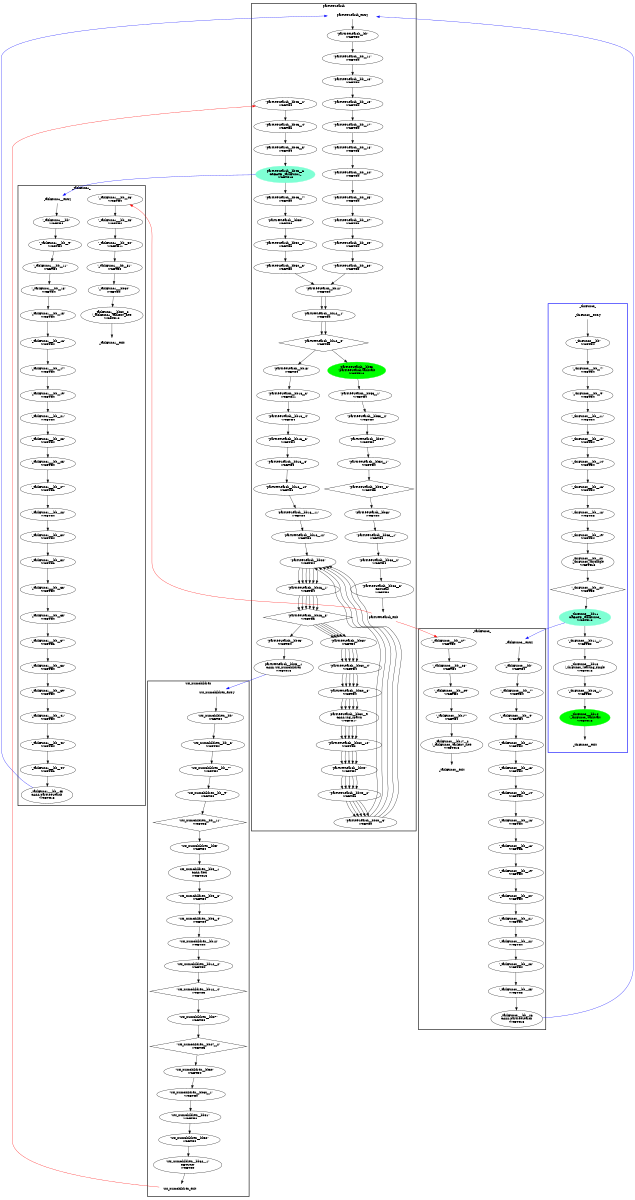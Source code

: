 digraph "CFG" {
fontsize=10;
orientation="portrait";
rankdir="TB";
size="10,8";
parTreeSearch__bb43__6 [color=aquamarine, fontsize=10, label="parTreeSearch__bb43__6\nCREATE _taskFunc1_\nWCET=13", style=filled, width="0.01"];
parTreeSearch__bb16__6 [fontsize=10, label="\"parTreeSearch__bb16__6\"\nWCET=4", width="0.01"];
parTreeSearch__bb30__10 [fontsize=10, label="\"parTreeSearch__bb30__10\"\nWCET=0", width="0.01"];
parTreeSearch__bb53__2 [fontsize=10, label="\"parTreeSearch__bb53__2\"\nWCET=0", width="0.01"];
parTreeSearch__bb__13 [fontsize=10, label="\"parTreeSearch__bb__13\"\nWCET=4", width="0.01"];
parTreeSearch__bb__27 [fontsize=10, label="\"parTreeSearch__bb__27\"\nWCET=8", width="0.01"];
parTreeSearch__bb40__3 [fontsize=10, label="\"parTreeSearch__bb40__3\"\nWCET=0", width="0.01"];
parTreeSearch__bb30__9 [fontsize=10, label="parTreeSearch__bb30__9\nCALL rng_spawn\nWCET=17", width="0.01"];
parTreeSearch_entry [color="white", fontsize=10, height="0.01", label="parTreeSearch_entry", width="0.01"];
parTreeSearch__bb__24 [fontsize=10, label="\"parTreeSearch__bb__24\"\nWCET=4", width="0.01"];
parTreeSearch__bb30 [fontsize=10, label="\"parTreeSearch__bb30\"\nWCET=4", width="0.01"];
parTreeSearch__bb43__4 [fontsize=10, label="\"parTreeSearch__bb43__4\"\nWCET=6", width="0.01"];
parTreeSearch__bb__11 [fontsize=10, label="\"parTreeSearch__bb__11\"\nWCET=4", width="0.01"];
parTreeSearch__bb43__7 [fontsize=10, label="\"parTreeSearch__bb43__7\"\nWCET=0", width="0.01"];
parTreeSearch__bb30__4 [fontsize=10, label="\"parTreeSearch__bb30__4\"\nWCET=4", width="0.01"];
parTreeSearch__bb__15 [fontsize=10, label="\"parTreeSearch__bb__15\"\nWCET=4", width="0.01"];
parTreeSearch__bb50__3 [fontsize=10, label="\"parTreeSearch__bb50__3\"\nWCET=0", width="0.01"];
parTreeSearch__bb__18 [fontsize=10, label="\"parTreeSearch__bb__18\"\nWCET=8", width="0.01"];
parTreeSearch__bb53 [color=green, fontsize=10, label="parTreeSearch__bb53\n(parTreeSearch)taskwait\nWCET=13", style=filled, width="0.01"];
parTreeSearch__bb16 [fontsize=10, label="\"parTreeSearch__bb16\"\nWCET=4", width="0.01"];
parTreeSearch__bb54__1 [fontsize=10, label="\"parTreeSearch__bb54__1\"\nWCET=4", width="0.01"];
parTreeSearch__bb26 [fontsize=10, label="\"parTreeSearch__bb26\"\nWCET=4", width="0.01"];
parTreeSearch__bb [fontsize=10, label="\"parTreeSearch__bb\"\nWCET=4", width="0.01"];
parTreeSearch_exit [color="white", fontsize=10, label="parTreeSearch_exit", width="0.01"];
parTreeSearch__bb12 [fontsize=10, label="\"parTreeSearch__bb12\"\nWCET=4", width="0.01"];
parTreeSearch__bb16__3 [fontsize=10, label="\"parTreeSearch__bb16__3\"\nWCET=11", width="0.01"];
parTreeSearch__bb26__1 [fontsize=10, label="\"parTreeSearch__bb26__1\"\nWCET=4", width="0.01"];
parTreeSearch__bb43 [fontsize=10, label="\"parTreeSearch__bb43\"\nWCET=4", width="0.01"];
parTreeSearch__bb40__2 [fontsize=10, label="\"parTreeSearch__bb40__2\"\nWCET=6", width="0.01"];
parTreeSearch__bb68 [fontsize=10, label="\"parTreeSearch__bb68\"\nWCET=4", width="0.01"];
parTreeSearch__bb50__2 [fontsize=10, label="\"parTreeSearch__bb50__2\"\nWCET=6", width="0.01"];
parTreeSearch__bb43__2 [fontsize=10, label="\"parTreeSearch__bb43__2\"\nWCET=4", width="0.01"];
parTreeSearch__bb16__12 [fontsize=10, label="\"parTreeSearch__bb16__12\"\nWCET=0", width="0.01"];
parTreeSearch__bb12__1 [fontsize=10, label="\"parTreeSearch__bb12__1\"\nWCET=4", width="0.01"];
parTreeSearch__bb26__3 [fontsize=10, label="\"parTreeSearch__bb26__3\"\nWCET=5", shape=diamond, width="0.01"];
parTreeSearch__bb12__3 [fontsize=10, label="\"parTreeSearch__bb12__3\"\nWCET=5", shape=diamond, width="0.01"];
parTreeSearch__bb16__11 [fontsize=10, label="\"parTreeSearch__bb16__11\"\nWCET=4", width="0.01"];
parTreeSearch__bb53__1 [fontsize=10, label="\"parTreeSearch__bb53__1\"\nWCET=4", width="0.01"];
parTreeSearch__bb16__4 [fontsize=10, label="\"parTreeSearch__bb16__4\"\nWCET=4", width="0.01"];
parTreeSearch__bb68__2 [fontsize=10, label="\"parTreeSearch__bb68__2\"\nWCET=4", width="0.01"];
parTreeSearch__bb43__1 [fontsize=10, label="parTreeSearch__bb43__1\nCALL uts_numChildren\nWCET=13", width="0.01"];
parTreeSearch__bb__29 [fontsize=10, label="\"parTreeSearch__bb__29\"\nWCET=4", width="0.01"];
parTreeSearch__bb__25 [fontsize=10, label="\"parTreeSearch__bb__25\"\nWCET=4", width="0.01"];
parTreeSearch__bb43__5 [fontsize=10, label="\"parTreeSearch__bb43__5\"\nWCET=4", width="0.01"];
parTreeSearch__bb__30 [fontsize=10, label="\"parTreeSearch__bb__30\"\nWCET=0", width="0.01"];
parTreeSearch__bb68__1 [fontsize=10, label="\"parTreeSearch__bb68__1\"\nWCET=4", width="0.01"];
parTreeSearch__bb16__10 [fontsize=10, label="\"parTreeSearch__bb16__10\"\nWCET=6", width="0.01"];
parTreeSearch__bb50 [fontsize=10, label="\"parTreeSearch__bb50\"\nWCET=4", width="0.01"];
parTreeSearch__bb30__8 [fontsize=10, label="\"parTreeSearch__bb30__8\"\nWCET=4", width="0.01"];
parTreeSearch__bb40 [fontsize=10, label="\"parTreeSearch__bb40\"\nWCET=4", width="0.01"];
parTreeSearch__bb54 [fontsize=10, label="\"parTreeSearch__bb54\"\nWCET=4", width="0.01"];
parTreeSearch__bb68__3 [fontsize=10, label="\"parTreeSearch__bb68__3\"\nRETURN\nWCET=0", width="0.01"];
parTreeSearch__bb54__3 [fontsize=10, label="\"parTreeSearch__bb54__3\"\nWCET=5", shape=diamond, width="0.01"];
parTreeSearch__bb16__8 [fontsize=10, label="\"parTreeSearch__bb16__8\"\nWCET=4", width="0.01"];
parTreeSearch__bb__17 [fontsize=10, label="\"parTreeSearch__bb__17\"\nWCET=4", width="0.01"];
_taskFunc0___bb__22 [fontsize=10, label="\"_taskFunc0___bb__22\"\nWCET=4", width="0.01"];
_taskFunc0___bb__23 [fontsize=10, label="\"_taskFunc0___bb__23\"\nWCET=4", width="0.01"];
_taskFunc0___bb__19 [fontsize=10, label="\"_taskFunc0___bb__19\"\nWCET=4", width="0.01"];
_taskFunc0___bb__11 [fontsize=10, label="\"_taskFunc0___bb__11\"\nWCET=4", width="0.01"];
_taskFunc0___bb__21 [fontsize=10, label="\"_taskFunc0___bb__21\"\nWCET=4", width="0.01"];
_taskFunc0___bb__27 [fontsize=10, label="\"_taskFunc0___bb__27\"\nWCET=4", width="0.01"];
_taskFunc0___bb__28 [fontsize=10, label="\"_taskFunc0___bb__28\"\nWCET=4", width="0.01"];
_taskFunc0___bb__25 [fontsize=10, label="\"_taskFunc0___bb__25\"\nWCET=6", width="0.01"];
_taskFunc0___bb__7 [fontsize=10, label="\"_taskFunc0___bb__7\"\nWCET=4", width="0.01"];
_taskFunc0___bb__16 [fontsize=10, label="\"_taskFunc0___bb__16\"\nWCET=4", width="0.01"];
_taskFunc0___bb__18 [fontsize=10, label="\"_taskFunc0___bb__18\"\nWCET=6", width="0.01"];
_taskFunc0___bb__29 [fontsize=10, label="\"_taskFunc0___bb__29\"\nWCET=0", width="0.01"];
_taskFunc0___bb17__2 [fontsize=10, label="_taskFunc0___bb17__2\n(_taskFunc0_)taskenv_free\nWCET=13", width="0.01"];
_taskFunc0___bb__20 [fontsize=10, label="\"_taskFunc0___bb__20\"\nWCET=4", width="0.01"];
_taskFunc0___bb17 [fontsize=10, label="\"_taskFunc0___bb17\"\nWCET=4", width="0.01"];
_taskFunc0___bb__14 [fontsize=10, label="\"_taskFunc0___bb__14\"\nWCET=4", width="0.01"];
_taskFunc0___bb__9 [fontsize=10, label="\"_taskFunc0___bb__9\"\nWCET=4", width="0.01"];
_taskFunc0___bb__26 [fontsize=10, label="_taskFunc0___bb__26\nCALL parTreeSearch\nWCET=13", width="0.01"];
_taskFunc0___bb__13 [fontsize=10, label="\"_taskFunc0___bb__13\"\nWCET=4", width="0.01"];
_taskFunc0___bb [fontsize=10, label="\"_taskFunc0___bb\"\nWCET=4", width="0.01"];
_taskFunc0__exit [color="white", fontsize=10, label="_taskFunc0__exit", width="0.01"];
_taskFunc0__entry [color="white", fontsize=10, height="0.01", label="_taskFunc0__entry", width="0.01"];
_thrFunc0___bb__19 [fontsize=10, label="\"_thrFunc0___bb__19\"\nWCET=4", width="0.01"];
_thrFunc0___bb__13 [fontsize=10, label="\"_thrFunc0___bb__13\"\nWCET=4", width="0.01"];
_thrFunc0___bb__16 [fontsize=10, label="\"_thrFunc0___bb__16\"\nWCET=4", width="0.01"];
_thrFunc0___bb__14 [fontsize=10, label="\"_thrFunc0___bb__14\"\nWCET=4", width="0.01"];
_thrFunc0___bb11__1 [fontsize=10, label="\"_thrFunc0___bb11__1\"\nWCET=0", width="0.01"];
_thrFunc0___bb13__1 [fontsize=10, label="\"_thrFunc0___bb13__1\"\nWCET=0", width="0.01"];
_thrFunc0__exit [color="white", fontsize=10, label="_thrFunc0__exit", width="0.01"];
_thrFunc0___bb13 [fontsize=10, label="_thrFunc0___bb13\n(_thrFunc0_)leaving_single\nWCET=13", width="0.01"];
_thrFunc0___bb__9 [fontsize=10, label="\"_thrFunc0___bb__9\"\nWCET=4", width="0.01"];
_thrFunc0___bb11 [color=aquamarine, fontsize=10, label="_thrFunc0___bb11\nCREATE _taskFunc0_\nWCET=13", style=filled, width="0.01"];
_thrFunc0___bb__18 [fontsize=10, label="\"_thrFunc0___bb__18\"\nWCET=6", width="0.01"];
_thrFunc0___bb__7 [fontsize=10, label="\"_thrFunc0___bb__7\"\nWCET=4", width="0.01"];
_thrFunc0___bb [fontsize=10, label="\"_thrFunc0___bb\"\nWCET=4", width="0.01"];
_thrFunc0___bb__11 [fontsize=10, label="\"_thrFunc0___bb__11\"\nWCET=4", width="0.01"];
_thrFunc0__entry [color="white", fontsize=10, height="0.01", label="_thrFunc0__entry", width="0.01"];
_thrFunc0___bb__22 [fontsize=10, label="\"_thrFunc0___bb__22\"\nWCET=5", shape=diamond, width="0.01"];
_thrFunc0___bb__20 [fontsize=10, label="_thrFunc0___bb__20\n(_thrFunc0_)mysingle\nWCET=13", width="0.01"];
_thrFunc0___bb14 [color=green, fontsize=10, label="_thrFunc0___bb14\n(_thrFunc0_)taskwait\nWCET=13", style=filled, width="0.01"];
_taskFunc1___bb__16 [fontsize=10, label="\"_taskFunc1___bb__16\"\nWCET=4", width="0.01"];
_taskFunc1___bb__25 [fontsize=10, label="\"_taskFunc1___bb__25\"\nWCET=4", width="0.01"];
_taskFunc1___bb [fontsize=10, label="\"_taskFunc1___bb\"\nWCET=4", width="0.01"];
_taskFunc1___bb__37 [fontsize=10, label="\"_taskFunc1___bb__37\"\nWCET=6", width="0.01"];
_taskFunc1___bb__23 [fontsize=10, label="\"_taskFunc1___bb__23\"\nWCET=4", width="0.01"];
_taskFunc1___bb__46 [fontsize=10, label="\"_taskFunc1___bb__46\"\nWCET=4", width="0.01"];
_taskFunc1___bb__51 [fontsize=10, label="\"_taskFunc1___bb__51\"\nWCET=0", width="0.01"];
_taskFunc1___bb__28 [fontsize=10, label="\"_taskFunc1___bb__28\"\nWCET=4", width="0.01"];
_taskFunc1___bb__42 [fontsize=10, label="\"_taskFunc1___bb__42\"\nWCET=4", width="0.01"];
_taskFunc1___bb__45 [fontsize=10, label="_taskFunc1___bb__45\nCALL parTreeSearch\nWCET=15", width="0.01"];
_taskFunc1___bb30__2 [fontsize=10, label="_taskFunc1___bb30__2\n(_taskFunc1_)taskenv_free\nWCET=13", width="0.01"];
_taskFunc1__entry [color="white", fontsize=10, height="0.01", label="_taskFunc1__entry", width="0.01"];
_taskFunc1___bb30 [fontsize=10, label="\"_taskFunc1___bb30\"\nWCET=4", width="0.01"];
_taskFunc1__exit [color="white", fontsize=10, label="_taskFunc1__exit", width="0.01"];
_taskFunc1___bb__21 [fontsize=10, label="\"_taskFunc1___bb__21\"\nWCET=4", width="0.01"];
_taskFunc1___bb__19 [fontsize=10, label="\"_taskFunc1___bb__19\"\nWCET=4", width="0.01"];
_taskFunc1___bb__35 [fontsize=10, label="\"_taskFunc1___bb__35\"\nWCET=4", width="0.01"];
_taskFunc1___bb__15 [fontsize=10, label="\"_taskFunc1___bb__15\"\nWCET=4", width="0.01"];
_taskFunc1___bb__44 [fontsize=10, label="\"_taskFunc1___bb__44\"\nWCET=6", width="0.01"];
_taskFunc1___bb__17 [fontsize=10, label="\"_taskFunc1___bb__17\"\nWCET=4", width="0.01"];
_taskFunc1___bb__41 [fontsize=10, label="\"_taskFunc1___bb__41\"\nWCET=4", width="0.01"];
_taskFunc1___bb__38 [fontsize=10, label="\"_taskFunc1___bb__38\"\nWCET=4", width="0.01"];
_taskFunc1___bb__11 [fontsize=10, label="\"_taskFunc1___bb__11\"\nWCET=4", width="0.01"];
_taskFunc1___bb__13 [fontsize=10, label="\"_taskFunc1___bb__13\"\nWCET=4", width="0.01"];
_taskFunc1___bb__39 [fontsize=10, label="\"_taskFunc1___bb__39\"\nWCET=4", width="0.01"];
_taskFunc1___bb__50 [fontsize=10, label="\"_taskFunc1___bb__50\"\nWCET=11", width="0.01"];
_taskFunc1___bb__33 [fontsize=10, label="\"_taskFunc1___bb__33\"\nWCET=4", width="0.01"];
_taskFunc1___bb__32 [fontsize=10, label="\"_taskFunc1___bb__32\"\nWCET=6", width="0.01"];
_taskFunc1___bb__48 [fontsize=10, label="\"_taskFunc1___bb__48\"\nWCET=4", width="0.01"];
_taskFunc1___bb__30 [fontsize=10, label="\"_taskFunc1___bb__30\"\nWCET=4", width="0.01"];
_taskFunc1___bb__9 [fontsize=10, label="\"_taskFunc1___bb__9\"\nWCET=4", width="0.01"];
_taskFunc1___bb__27 [fontsize=10, label="\"_taskFunc1___bb__27\"\nWCET=6", width="0.01"];
uts_numChildren__bb31 [fontsize=10, label="\"uts_numChildren__bb31\"\nWCET=0", width="0.01"];
uts_numChildren_entry [color="white", fontsize=10, height="0.01", label="uts_numChildren_entry", width="0.01"];
uts_numChildren__bb12__4 [fontsize=10, label="\"uts_numChildren__bb12__4\"\nWCET=5", shape=diamond, width="0.01"];
uts_numChildren_exit [color="white", fontsize=10, label="uts_numChildren_exit", width="0.01"];
uts_numChildren__bb5__3 [fontsize=10, label="\"uts_numChildren__bb5__3\"\nWCET=4", width="0.01"];
uts_numChildren__bb5__4 [fontsize=10, label="\"uts_numChildren__bb5__4\"\nWCET=0", width="0.01"];
uts_numChildren__bb__7 [fontsize=10, label="\"uts_numChildren__bb__7\"\nWCET=4", width="0.01"];
uts_numChildren__bb30 [fontsize=10, label="\"uts_numChildren__bb30\"\nWCET=4", width="0.01"];
uts_numChildren__bb30__1 [fontsize=10, label="\"uts_numChildren__bb30__1\"\nWCET=0", width="0.01"];
uts_numChildren__bb27__2 [fontsize=10, label="\"uts_numChildren__bb27__2\"\nWCET=5", shape=diamond, width="0.01"];
uts_numChildren__bb12__2 [fontsize=10, label="\"uts_numChildren__bb12__2\"\nWCET=4", width="0.01"];
uts_numChildren__bb5__1 [fontsize=10, label="uts_numChildren__bb5__1\nCALL floor\nWCET=13", width="0.01"];
uts_numChildren__bb [fontsize=10, label="\"uts_numChildren__bb\"\nWCET=4", width="0.01"];
uts_numChildren__bb5 [fontsize=10, label="\"uts_numChildren__bb5\"\nWCET=4", width="0.01"];
uts_numChildren__bb__11 [fontsize=10, label="\"uts_numChildren__bb__11\"\nWCET=5", shape=diamond, width="0.01"];
uts_numChildren__bb32 [fontsize=10, label="\"uts_numChildren__bb32\"\nWCET=4", width="0.01"];
uts_numChildren__bb__6 [fontsize=10, label="\"uts_numChildren__bb__6\"\nWCET=4", width="0.01"];
uts_numChildren__bb12 [fontsize=10, label="\"uts_numChildren__bb12\"\nWCET=4", width="0.01"];
uts_numChildren__bb27 [fontsize=10, label="\"uts_numChildren__bb27\"\nWCET=4", width="0.01"];
uts_numChildren__bb32__1 [fontsize=10, label="\"uts_numChildren__bb32__1\"\nRETURN\nWCET=0", width="0.01"];
uts_numChildren__bb__9 [fontsize=10, label="\"uts_numChildren__bb__9\"\nWCET=4", width="0.01"];
parTreeSearch__bb43__6 -> parTreeSearch__bb43__7  [key=0];
parTreeSearch__bb43__6 -> _taskFunc1__entry  [color=blue, key=0];
parTreeSearch__bb16__6 -> parTreeSearch__bb16__8  [key=0];
parTreeSearch__bb30__10 -> parTreeSearch__bb40  [key=0];
parTreeSearch__bb30__10 -> parTreeSearch__bb40  [key=1];
parTreeSearch__bb30__10 -> parTreeSearch__bb40  [key=2];
parTreeSearch__bb30__10 -> parTreeSearch__bb40  [key=3];
parTreeSearch__bb30__10 -> parTreeSearch__bb40  [key=4];
parTreeSearch__bb53__2 -> parTreeSearch__bb54  [key=0];
parTreeSearch__bb__13 -> parTreeSearch__bb__15  [key=0];
parTreeSearch__bb__27 -> parTreeSearch__bb__29  [key=0];
parTreeSearch__bb40__3 -> parTreeSearch__bb26  [key=0];
parTreeSearch__bb40__3 -> parTreeSearch__bb26  [key=1];
parTreeSearch__bb40__3 -> parTreeSearch__bb26  [key=2];
parTreeSearch__bb40__3 -> parTreeSearch__bb26  [key=3];
parTreeSearch__bb40__3 -> parTreeSearch__bb26  [key=4];
parTreeSearch__bb30__9 -> parTreeSearch__bb30__10  [key=0];
parTreeSearch__bb30__9 -> parTreeSearch__bb30__10  [key=1];
parTreeSearch__bb30__9 -> parTreeSearch__bb30__10  [key=2];
parTreeSearch__bb30__9 -> parTreeSearch__bb30__10  [key=3];
parTreeSearch__bb30__9 -> parTreeSearch__bb30__10  [key=4];
parTreeSearch_entry -> parTreeSearch__bb  [key=0];
parTreeSearch__bb__24 -> parTreeSearch__bb__25  [key=0];
parTreeSearch__bb30 -> parTreeSearch__bb30__4  [key=0];
parTreeSearch__bb30 -> parTreeSearch__bb30__4  [key=1];
parTreeSearch__bb30 -> parTreeSearch__bb30__4  [key=2];
parTreeSearch__bb30 -> parTreeSearch__bb30__4  [key=3];
parTreeSearch__bb30 -> parTreeSearch__bb30__4  [key=4];
parTreeSearch__bb43__4 -> parTreeSearch__bb43__5  [key=0];
parTreeSearch__bb__11 -> parTreeSearch__bb__13  [key=0];
parTreeSearch__bb43__7 -> parTreeSearch__bb50  [key=0];
parTreeSearch__bb30__4 -> parTreeSearch__bb30__8  [key=0];
parTreeSearch__bb30__4 -> parTreeSearch__bb30__8  [key=1];
parTreeSearch__bb30__4 -> parTreeSearch__bb30__8  [key=2];
parTreeSearch__bb30__4 -> parTreeSearch__bb30__8  [key=3];
parTreeSearch__bb30__4 -> parTreeSearch__bb30__8  [key=4];
parTreeSearch__bb__15 -> parTreeSearch__bb__17  [key=0];
parTreeSearch__bb50__3 -> parTreeSearch__bb12  [key=0];
parTreeSearch__bb__18 -> parTreeSearch__bb__24  [key=0];
parTreeSearch__bb53 -> parTreeSearch__bb53__1  [key=0];
parTreeSearch__bb16 -> parTreeSearch__bb16__3  [key=0];
parTreeSearch__bb54__1 -> parTreeSearch__bb54__3  [key=0];
parTreeSearch__bb26 -> parTreeSearch__bb26__1  [key=0];
parTreeSearch__bb26 -> parTreeSearch__bb26__1  [key=1];
parTreeSearch__bb26 -> parTreeSearch__bb26__1  [key=2];
parTreeSearch__bb26 -> parTreeSearch__bb26__1  [key=3];
parTreeSearch__bb26 -> parTreeSearch__bb26__1  [key=4];
parTreeSearch__bb26 -> parTreeSearch__bb26__1  [key=5];
parTreeSearch__bb -> parTreeSearch__bb__11  [key=0];
parTreeSearch_exit -> _taskFunc0___bb__27  [color=red, key=0];
parTreeSearch_exit -> _taskFunc1___bb__46  [color=red, key=0];
parTreeSearch__bb12 -> parTreeSearch__bb12__1  [key=0];
parTreeSearch__bb12 -> parTreeSearch__bb12__1  [key=1];
parTreeSearch__bb16__3 -> parTreeSearch__bb16__4  [key=0];
parTreeSearch__bb26__1 -> parTreeSearch__bb26__3  [key=0];
parTreeSearch__bb26__1 -> parTreeSearch__bb26__3  [key=1];
parTreeSearch__bb26__1 -> parTreeSearch__bb26__3  [key=2];
parTreeSearch__bb26__1 -> parTreeSearch__bb26__3  [key=3];
parTreeSearch__bb26__1 -> parTreeSearch__bb26__3  [key=4];
parTreeSearch__bb26__1 -> parTreeSearch__bb26__3  [key=5];
parTreeSearch__bb43 -> parTreeSearch__bb43__1  [key=0];
parTreeSearch__bb40__2 -> parTreeSearch__bb40__3  [key=0];
parTreeSearch__bb40__2 -> parTreeSearch__bb40__3  [key=1];
parTreeSearch__bb40__2 -> parTreeSearch__bb40__3  [key=2];
parTreeSearch__bb40__2 -> parTreeSearch__bb40__3  [key=3];
parTreeSearch__bb40__2 -> parTreeSearch__bb40__3  [key=4];
parTreeSearch__bb68 -> parTreeSearch__bb68__1  [key=0];
parTreeSearch__bb50__2 -> parTreeSearch__bb50__3  [key=0];
parTreeSearch__bb43__2 -> parTreeSearch__bb43__4  [key=0];
parTreeSearch__bb16__12 -> parTreeSearch__bb26  [key=0];
parTreeSearch__bb12__1 -> parTreeSearch__bb12__3  [key=0];
parTreeSearch__bb12__1 -> parTreeSearch__bb12__3  [key=1];
parTreeSearch__bb26__3 -> parTreeSearch__bb30  [key=0];
parTreeSearch__bb26__3 -> parTreeSearch__bb30  [key=1];
parTreeSearch__bb26__3 -> parTreeSearch__bb30  [key=2];
parTreeSearch__bb26__3 -> parTreeSearch__bb30  [key=3];
parTreeSearch__bb26__3 -> parTreeSearch__bb30  [key=4];
parTreeSearch__bb26__3 -> parTreeSearch__bb43  [key=0];
parTreeSearch__bb12__3 -> parTreeSearch__bb16  [key=0];
parTreeSearch__bb12__3 -> parTreeSearch__bb53  [key=0];
parTreeSearch__bb16__11 -> parTreeSearch__bb16__12  [key=0];
parTreeSearch__bb53__1 -> parTreeSearch__bb53__2  [key=0];
parTreeSearch__bb16__4 -> parTreeSearch__bb16__6  [key=0];
parTreeSearch__bb68__2 -> parTreeSearch__bb68__3  [key=0];
parTreeSearch__bb43__1 -> uts_numChildren_entry  [color=blue, key=0];
parTreeSearch__bb__29 -> parTreeSearch__bb__30  [key=0];
parTreeSearch__bb__25 -> parTreeSearch__bb__27  [key=0];
parTreeSearch__bb43__5 -> parTreeSearch__bb43__6  [key=0];
parTreeSearch__bb__30 -> parTreeSearch__bb12  [key=0];
parTreeSearch__bb68__1 -> parTreeSearch__bb68__2  [key=0];
parTreeSearch__bb16__10 -> parTreeSearch__bb16__11  [key=0];
parTreeSearch__bb50 -> parTreeSearch__bb50__2  [key=0];
parTreeSearch__bb30__8 -> parTreeSearch__bb30__9  [key=0];
parTreeSearch__bb30__8 -> parTreeSearch__bb30__9  [key=1];
parTreeSearch__bb30__8 -> parTreeSearch__bb30__9  [key=2];
parTreeSearch__bb30__8 -> parTreeSearch__bb30__9  [key=3];
parTreeSearch__bb30__8 -> parTreeSearch__bb30__9  [key=4];
parTreeSearch__bb40 -> parTreeSearch__bb40__2  [key=0];
parTreeSearch__bb40 -> parTreeSearch__bb40__2  [key=1];
parTreeSearch__bb40 -> parTreeSearch__bb40__2  [key=2];
parTreeSearch__bb40 -> parTreeSearch__bb40__2  [key=3];
parTreeSearch__bb40 -> parTreeSearch__bb40__2  [key=4];
parTreeSearch__bb54 -> parTreeSearch__bb54__1  [key=0];
parTreeSearch__bb68__3 -> parTreeSearch_exit  [key=0];
parTreeSearch__bb54__3 -> parTreeSearch__bb68  [key=0];
parTreeSearch__bb16__8 -> parTreeSearch__bb16__10  [key=0];
parTreeSearch__bb__17 -> parTreeSearch__bb__18  [key=0];
_taskFunc0___bb__22 -> _taskFunc0___bb__23  [key=0];
_taskFunc0___bb__23 -> _taskFunc0___bb__25  [key=0];
_taskFunc0___bb__19 -> _taskFunc0___bb__20  [key=0];
_taskFunc0___bb__11 -> _taskFunc0___bb__13  [key=0];
_taskFunc0___bb__21 -> _taskFunc0___bb__22  [key=0];
_taskFunc0___bb__27 -> _taskFunc0___bb__28  [key=0];
_taskFunc0___bb__28 -> _taskFunc0___bb__29  [key=0];
_taskFunc0___bb__25 -> _taskFunc0___bb__26  [key=0];
_taskFunc0___bb__7 -> _taskFunc0___bb__9  [key=0];
_taskFunc0___bb__16 -> _taskFunc0___bb__18  [key=0];
_taskFunc0___bb__18 -> _taskFunc0___bb__19  [key=0];
_taskFunc0___bb__29 -> _taskFunc0___bb17  [key=0];
_taskFunc0___bb17__2 -> _taskFunc0__exit  [key=0];
_taskFunc0___bb__20 -> _taskFunc0___bb__21  [key=0];
_taskFunc0___bb17 -> _taskFunc0___bb17__2  [key=0];
_taskFunc0___bb__14 -> _taskFunc0___bb__16  [key=0];
_taskFunc0___bb__9 -> _taskFunc0___bb__11  [key=0];
_taskFunc0___bb__26 -> parTreeSearch_entry  [color=blue, key=0];
_taskFunc0___bb__13 -> _taskFunc0___bb__14  [key=0];
_taskFunc0___bb -> _taskFunc0___bb__7  [key=0];
_taskFunc0__entry -> _taskFunc0___bb  [key=0];
_thrFunc0___bb__19 -> _thrFunc0___bb__20  [key=0];
_thrFunc0___bb__13 -> _thrFunc0___bb__14  [key=0];
_thrFunc0___bb__16 -> _thrFunc0___bb__18  [key=0];
_thrFunc0___bb__14 -> _thrFunc0___bb__16  [key=0];
_thrFunc0___bb11__1 -> _thrFunc0___bb13  [key=0];
_thrFunc0___bb13__1 -> _thrFunc0___bb14  [key=0];
_thrFunc0___bb13 -> _thrFunc0___bb13__1  [key=0];
_thrFunc0___bb__9 -> _thrFunc0___bb__11  [key=0];
_thrFunc0___bb11 -> _thrFunc0___bb11__1  [key=0];
_thrFunc0___bb11 -> _taskFunc0__entry  [color=blue, key=0];
_thrFunc0___bb__18 -> _thrFunc0___bb__19  [key=0];
_thrFunc0___bb__7 -> _thrFunc0___bb__9  [key=0];
_thrFunc0___bb -> _thrFunc0___bb__7  [key=0];
_thrFunc0___bb__11 -> _thrFunc0___bb__13  [key=0];
_thrFunc0__entry -> _thrFunc0___bb  [key=0];
_thrFunc0___bb__22 -> _thrFunc0___bb11  [key=0];
_thrFunc0___bb__20 -> _thrFunc0___bb__22  [key=0];
_thrFunc0___bb14 -> _thrFunc0__exit  [key=0];
_taskFunc1___bb__16 -> _taskFunc1___bb__17  [key=0];
_taskFunc1___bb__25 -> _taskFunc1___bb__27  [key=0];
_taskFunc1___bb -> _taskFunc1___bb__9  [key=0];
_taskFunc1___bb__37 -> _taskFunc1___bb__38  [key=0];
_taskFunc1___bb__23 -> _taskFunc1___bb__25  [key=0];
_taskFunc1___bb__46 -> _taskFunc1___bb__48  [key=0];
_taskFunc1___bb__51 -> _taskFunc1___bb30  [key=0];
_taskFunc1___bb__28 -> _taskFunc1___bb__30  [key=0];
_taskFunc1___bb__42 -> _taskFunc1___bb__44  [key=0];
_taskFunc1___bb__45 -> parTreeSearch_entry  [color=blue, key=0];
_taskFunc1___bb30__2 -> _taskFunc1__exit  [key=0];
_taskFunc1__entry -> _taskFunc1___bb  [key=0];
_taskFunc1___bb30 -> _taskFunc1___bb30__2  [key=0];
_taskFunc1___bb__21 -> _taskFunc1___bb__23  [key=0];
_taskFunc1___bb__19 -> _taskFunc1___bb__21  [key=0];
_taskFunc1___bb__35 -> _taskFunc1___bb__37  [key=0];
_taskFunc1___bb__15 -> _taskFunc1___bb__16  [key=0];
_taskFunc1___bb__44 -> _taskFunc1___bb__45  [key=0];
_taskFunc1___bb__17 -> _taskFunc1___bb__19  [key=0];
_taskFunc1___bb__41 -> _taskFunc1___bb__42  [key=0];
_taskFunc1___bb__38 -> _taskFunc1___bb__39  [key=0];
_taskFunc1___bb__11 -> _taskFunc1___bb__13  [key=0];
_taskFunc1___bb__13 -> _taskFunc1___bb__15  [key=0];
_taskFunc1___bb__39 -> _taskFunc1___bb__41  [key=0];
_taskFunc1___bb__50 -> _taskFunc1___bb__51  [key=0];
_taskFunc1___bb__33 -> _taskFunc1___bb__35  [key=0];
_taskFunc1___bb__32 -> _taskFunc1___bb__33  [key=0];
_taskFunc1___bb__48 -> _taskFunc1___bb__50  [key=0];
_taskFunc1___bb__30 -> _taskFunc1___bb__32  [key=0];
_taskFunc1___bb__9 -> _taskFunc1___bb__11  [key=0];
_taskFunc1___bb__27 -> _taskFunc1___bb__28  [key=0];
uts_numChildren__bb31 -> uts_numChildren__bb32  [key=0];
uts_numChildren_entry -> uts_numChildren__bb  [key=0];
uts_numChildren__bb12__4 -> uts_numChildren__bb27  [key=0];
uts_numChildren_exit -> parTreeSearch__bb43__2  [color=red, key=0];
uts_numChildren__bb5__3 -> uts_numChildren__bb5__4  [key=0];
uts_numChildren__bb5__4 -> uts_numChildren__bb12  [key=0];
uts_numChildren__bb__7 -> uts_numChildren__bb__9  [key=0];
uts_numChildren__bb30 -> uts_numChildren__bb30__1  [key=0];
uts_numChildren__bb30__1 -> uts_numChildren__bb31  [key=0];
uts_numChildren__bb27__2 -> uts_numChildren__bb30  [key=0];
uts_numChildren__bb12__2 -> uts_numChildren__bb12__4  [key=0];
uts_numChildren__bb5__1 -> uts_numChildren__bb5__3  [key=0];
uts_numChildren__bb -> uts_numChildren__bb__6  [key=0];
uts_numChildren__bb5 -> uts_numChildren__bb5__1  [key=0];
uts_numChildren__bb__11 -> uts_numChildren__bb5  [key=0];
uts_numChildren__bb32 -> uts_numChildren__bb32__1  [key=0];
uts_numChildren__bb__6 -> uts_numChildren__bb__7  [key=0];
uts_numChildren__bb12 -> uts_numChildren__bb12__2  [key=0];
uts_numChildren__bb27 -> uts_numChildren__bb27__2  [key=0];
uts_numChildren__bb32__1 -> uts_numChildren_exit  [key=0];
uts_numChildren__bb__9 -> uts_numChildren__bb__11  [key=0];
subgraph "cluster__thrFunc0_" {
label=_thrFunc0_
style="bold"
color="blue"
"_thrFunc0___bb"
"_thrFunc0___bb__7"
"_thrFunc0___bb__9"
"_thrFunc0___bb__11"
"_thrFunc0___bb__13"
"_thrFunc0___bb__14"
"_thrFunc0___bb__16"
"_thrFunc0___bb__18"
"_thrFunc0___bb__19"
"_thrFunc0___bb__20"
"_thrFunc0___bb__22"
"_thrFunc0___bb11"
"_thrFunc0___bb11__1"
"_thrFunc0___bb13"
"_thrFunc0___bb13__1"
"_thrFunc0___bb14"

"_thrFunc0__entry"
"_thrFunc0__exit"
}
subgraph "cluster__taskFunc0_" {
label=_taskFunc0_
style="bold"
"_taskFunc0___bb"
"_taskFunc0___bb__7"
"_taskFunc0___bb__9"
"_taskFunc0___bb__11"
"_taskFunc0___bb__13"
"_taskFunc0___bb__14"
"_taskFunc0___bb__16"
"_taskFunc0___bb__18"
"_taskFunc0___bb__19"
"_taskFunc0___bb__20"
"_taskFunc0___bb__21"
"_taskFunc0___bb__22"
"_taskFunc0___bb__23"
"_taskFunc0___bb__25"
"_taskFunc0___bb__26"
"_taskFunc0___bb__27"
"_taskFunc0___bb__28"
"_taskFunc0___bb__29"
"_taskFunc0___bb17"
"_taskFunc0___bb17__2"

"_taskFunc0__entry"
"_taskFunc0__exit"
}
subgraph "cluster_parTreeSearch" {
label=parTreeSearch
style="bold"
"parTreeSearch__bb"
"parTreeSearch__bb__11"
"parTreeSearch__bb__13"
"parTreeSearch__bb__15"
"parTreeSearch__bb__17"
"parTreeSearch__bb__18"
"parTreeSearch__bb__24"
"parTreeSearch__bb__25"
"parTreeSearch__bb__27"
"parTreeSearch__bb__29"
"parTreeSearch__bb__30"
"parTreeSearch__bb12"
"parTreeSearch__bb12__1"
"parTreeSearch__bb12__3"
"parTreeSearch__bb16"
"parTreeSearch__bb16__3"
"parTreeSearch__bb16__4"
"parTreeSearch__bb16__6"
"parTreeSearch__bb16__8"
"parTreeSearch__bb16__10"
"parTreeSearch__bb16__11"
"parTreeSearch__bb16__12"
"parTreeSearch__bb26"
"parTreeSearch__bb26__1"
"parTreeSearch__bb26__3"
"parTreeSearch__bb30"
"parTreeSearch__bb30__4"
"parTreeSearch__bb30__8"
"parTreeSearch__bb30__9"
"parTreeSearch__bb30__10"
"parTreeSearch__bb40"
"parTreeSearch__bb40__2"
"parTreeSearch__bb40__3"
"parTreeSearch__bb43"
"parTreeSearch__bb43__1"
"parTreeSearch__bb43__2"
"parTreeSearch__bb43__4"
"parTreeSearch__bb43__5"
"parTreeSearch__bb43__6"
"parTreeSearch__bb43__7"
"parTreeSearch__bb50"
"parTreeSearch__bb50__2"
"parTreeSearch__bb50__3"
"parTreeSearch__bb53"
"parTreeSearch__bb53__1"
"parTreeSearch__bb53__2"
"parTreeSearch__bb54"
"parTreeSearch__bb54__1"
"parTreeSearch__bb54__3"








"parTreeSearch__bb68"
"parTreeSearch__bb68__1"
"parTreeSearch__bb68__2"
"parTreeSearch__bb68__3"
"parTreeSearch_entry"
"parTreeSearch_exit"
}
subgraph "cluster_uts_numChildren" {
label=uts_numChildren
style="bold"
"uts_numChildren__bb"
"uts_numChildren__bb__6"
"uts_numChildren__bb__7"
"uts_numChildren__bb__9"
"uts_numChildren__bb__11"
"uts_numChildren__bb5"
"uts_numChildren__bb5__1"
"uts_numChildren__bb5__3"
"uts_numChildren__bb5__4"




"uts_numChildren__bb12"
"uts_numChildren__bb12__2"
"uts_numChildren__bb12__4"










"uts_numChildren__bb27"
"uts_numChildren__bb27__2"
"uts_numChildren__bb30"
"uts_numChildren__bb30__1"
"uts_numChildren__bb31"
"uts_numChildren__bb32"
"uts_numChildren__bb32__1"
"uts_numChildren_entry"
"uts_numChildren_exit"
}
subgraph "cluster_uts_numChildren_bin" {
label=uts_numChildren_bin
style="bold"


















}
subgraph "cluster_rng_toProb" {
label=rng_toProb
style="bold"

















}
subgraph "cluster__taskFunc1_" {
label=_taskFunc1_
style="bold"
"_taskFunc1___bb"
"_taskFunc1___bb__9"
"_taskFunc1___bb__11"
"_taskFunc1___bb__13"
"_taskFunc1___bb__15"
"_taskFunc1___bb__16"
"_taskFunc1___bb__17"
"_taskFunc1___bb__19"
"_taskFunc1___bb__21"
"_taskFunc1___bb__23"
"_taskFunc1___bb__25"
"_taskFunc1___bb__27"
"_taskFunc1___bb__28"
"_taskFunc1___bb__30"
"_taskFunc1___bb__32"
"_taskFunc1___bb__33"
"_taskFunc1___bb__35"
"_taskFunc1___bb__37"
"_taskFunc1___bb__38"
"_taskFunc1___bb__39"
"_taskFunc1___bb__41"
"_taskFunc1___bb__42"
"_taskFunc1___bb__44"
"_taskFunc1___bb__45"
"_taskFunc1___bb__46"
"_taskFunc1___bb__48"
"_taskFunc1___bb__50"
"_taskFunc1___bb__51"
"_taskFunc1___bb30"
"_taskFunc1___bb30__2"

"_taskFunc1__entry"
"_taskFunc1__exit"
}
}

